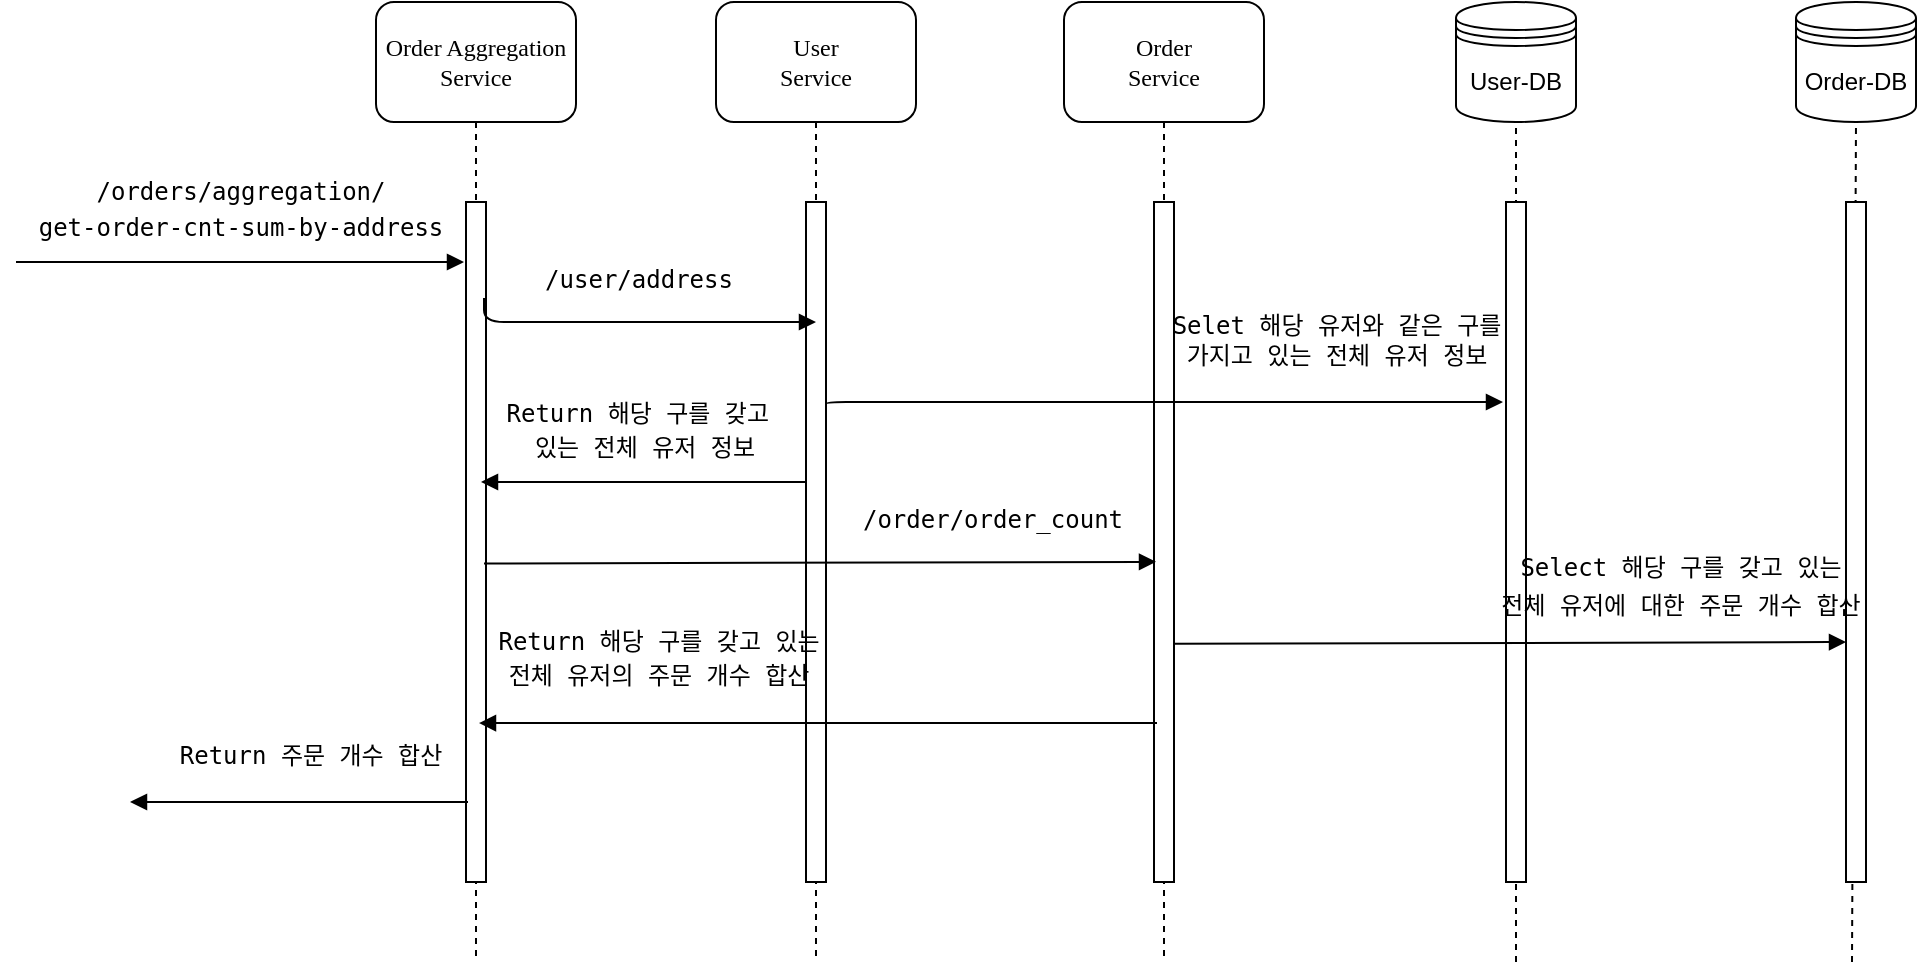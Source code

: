 <mxfile version="22.0.4" type="github">
  <diagram name="Page-1" id="13e1069c-82ec-6db2-03f1-153e76fe0fe0">
    <mxGraphModel dx="2374" dy="675" grid="1" gridSize="10" guides="1" tooltips="1" connect="1" arrows="1" fold="1" page="1" pageScale="1" pageWidth="1100" pageHeight="850" background="none" math="0" shadow="0">
      <root>
        <mxCell id="0" />
        <mxCell id="1" parent="0" />
        <mxCell id="4-Hh0vucxxHI_G5QS-2U-27" value="" style="endArrow=none;dashed=1;html=1;rounded=0;" edge="1" parent="1">
          <mxGeometry width="50" height="50" relative="1" as="geometry">
            <mxPoint x="680" y="560" as="sourcePoint" />
            <mxPoint x="680" y="140" as="targetPoint" />
          </mxGeometry>
        </mxCell>
        <mxCell id="7baba1c4bc27f4b0-8" value="Order Aggregation&lt;br&gt;Service" style="shape=umlLifeline;perimeter=lifelinePerimeter;whiteSpace=wrap;html=1;container=1;collapsible=0;recursiveResize=0;outlineConnect=0;rounded=1;shadow=0;comic=0;labelBackgroundColor=none;strokeWidth=1;fontFamily=Verdana;fontSize=12;align=center;size=60;" parent="1" vertex="1">
          <mxGeometry x="110" y="80" width="100" height="480" as="geometry" />
        </mxCell>
        <mxCell id="7baba1c4bc27f4b0-9" value="" style="html=1;points=[];perimeter=orthogonalPerimeter;rounded=0;shadow=0;comic=0;labelBackgroundColor=none;strokeWidth=1;fontFamily=Verdana;fontSize=12;align=center;" parent="7baba1c4bc27f4b0-8" vertex="1">
          <mxGeometry x="45" y="100" width="10" height="340" as="geometry" />
        </mxCell>
        <mxCell id="4-Hh0vucxxHI_G5QS-2U-37" value="&lt;pre style=&quot;font-family: Menlo, monospace; line-height: 40%;&quot;&gt;&lt;pre style=&quot;border-color: var(--border-color); font-family: Menlo, monospace; line-height: 40%;&quot;&gt;Return 해당 구를 갖고 &lt;/pre&gt;&lt;pre style=&quot;border-color: var(--border-color); font-family: Menlo, monospace; line-height: 40%;&quot;&gt;있는 전체 유저 정보&lt;/pre&gt;&lt;/pre&gt;" style="html=1;verticalAlign=bottom;endArrow=block;labelBackgroundColor=none;fontFamily=Verdana;fontSize=12;edgeStyle=elbowEdgeStyle;elbow=vertical;entryX=1.2;entryY=0.317;entryDx=0;entryDy=0;entryPerimeter=0;align=center;" edge="1" parent="7baba1c4bc27f4b0-8">
          <mxGeometry x="-0.006" relative="1" as="geometry">
            <mxPoint x="215" y="240" as="sourcePoint" />
            <mxPoint x="52.5" y="239.48" as="targetPoint" />
            <Array as="points">
              <mxPoint x="161.5" y="240" />
            </Array>
            <mxPoint as="offset" />
          </mxGeometry>
        </mxCell>
        <mxCell id="4-Hh0vucxxHI_G5QS-2U-1" value="User&lt;br&gt;Service" style="shape=umlLifeline;perimeter=lifelinePerimeter;whiteSpace=wrap;html=1;container=1;collapsible=0;recursiveResize=0;outlineConnect=0;rounded=1;shadow=0;comic=0;labelBackgroundColor=none;strokeWidth=1;fontFamily=Verdana;fontSize=12;align=center;size=60;" vertex="1" parent="1">
          <mxGeometry x="280" y="80" width="100" height="480" as="geometry" />
        </mxCell>
        <mxCell id="4-Hh0vucxxHI_G5QS-2U-2" value="" style="html=1;points=[];perimeter=orthogonalPerimeter;rounded=0;shadow=0;comic=0;labelBackgroundColor=none;strokeWidth=1;fontFamily=Verdana;fontSize=12;align=center;" vertex="1" parent="4-Hh0vucxxHI_G5QS-2U-1">
          <mxGeometry x="45" y="100" width="10" height="340" as="geometry" />
        </mxCell>
        <mxCell id="4-Hh0vucxxHI_G5QS-2U-9" value="Order&lt;br&gt;Service" style="shape=umlLifeline;perimeter=lifelinePerimeter;whiteSpace=wrap;html=1;container=1;collapsible=0;recursiveResize=0;outlineConnect=0;rounded=1;shadow=0;comic=0;labelBackgroundColor=none;strokeWidth=1;fontFamily=Verdana;fontSize=12;align=center;size=60;" vertex="1" parent="1">
          <mxGeometry x="454" y="80" width="100" height="480" as="geometry" />
        </mxCell>
        <mxCell id="4-Hh0vucxxHI_G5QS-2U-10" value="" style="html=1;points=[];perimeter=orthogonalPerimeter;rounded=0;shadow=0;comic=0;labelBackgroundColor=none;strokeWidth=1;fontFamily=Verdana;fontSize=12;align=center;" vertex="1" parent="4-Hh0vucxxHI_G5QS-2U-9">
          <mxGeometry x="45" y="100" width="10" height="340" as="geometry" />
        </mxCell>
        <mxCell id="4-Hh0vucxxHI_G5QS-2U-17" value="&lt;p style=&quot;line-height: 60%;&quot;&gt;&lt;/p&gt;&lt;pre style=&quot;font-size: 9pt; font-family: Menlo, monospace; line-height: 50%;&quot;&gt;&lt;pre style=&quot;border-color: var(--border-color); font-size: 9pt; font-family: Menlo, monospace; line-height: 50%;&quot;&gt;&lt;font style=&quot;border-color: var(--border-color);&quot; face=&quot;Menlo, monospace&quot;&gt;/orders/aggregation/&lt;/font&gt;&lt;/pre&gt;&lt;pre style=&quot;border-color: var(--border-color); font-size: 9pt; font-family: Menlo, monospace; line-height: 50%;&quot;&gt;&lt;font style=&quot;border-color: var(--border-color);&quot; face=&quot;Menlo, monospace&quot;&gt;get-order-cnt-sum-by-address&lt;span style=&quot;color: rgb(195, 206, 227); background-color: rgb(38, 50, 56); border-color: var(--border-color);&quot;&gt;&lt;br style=&quot;border-color: var(--border-color);&quot;&gt;&lt;/span&gt;&lt;/font&gt;&lt;/pre&gt;&lt;/pre&gt;&lt;p&gt;&lt;/p&gt;" style="html=1;verticalAlign=bottom;endArrow=block;labelBackgroundColor=none;fontFamily=Verdana;fontSize=12;edgeStyle=elbowEdgeStyle;elbow=vertical;" edge="1" parent="1">
          <mxGeometry relative="1" as="geometry">
            <mxPoint x="-70" y="210" as="sourcePoint" />
            <mxPoint x="154" y="210" as="targetPoint" />
            <Array as="points">
              <mxPoint x="55" y="210" />
            </Array>
            <mxPoint as="offset" />
          </mxGeometry>
        </mxCell>
        <mxCell id="4-Hh0vucxxHI_G5QS-2U-19" value="&lt;pre style=&quot;font-size: 9pt; font-family: Menlo, monospace;&quot;&gt;&lt;pre style=&quot;border-color: var(--border-color); font-size: 9pt; font-family: Menlo, monospace;&quot;&gt;/user/address&lt;/pre&gt;&lt;/pre&gt;" style="html=1;verticalAlign=bottom;endArrow=block;labelBackgroundColor=none;fontFamily=Verdana;fontSize=12;edgeStyle=elbowEdgeStyle;elbow=vertical;entryX=0.1;entryY=0.069;entryDx=0;entryDy=0;entryPerimeter=0;exitX=0.9;exitY=0.141;exitDx=0;exitDy=0;exitPerimeter=0;" edge="1" parent="1" source="7baba1c4bc27f4b0-9">
          <mxGeometry x="-0.002" relative="1" as="geometry">
            <mxPoint x="170" y="240" as="sourcePoint" />
            <mxPoint x="330" y="240.36" as="targetPoint" />
            <Array as="points">
              <mxPoint x="280" y="240" />
            </Array>
            <mxPoint as="offset" />
          </mxGeometry>
        </mxCell>
        <mxCell id="4-Hh0vucxxHI_G5QS-2U-22" value="&lt;pre style=&quot;font-size: 9pt; font-family: Menlo, monospace;&quot;&gt;&lt;pre style=&quot;border-color: var(--border-color); font-size: 9pt; font-family: Menlo, monospace; line-height: 130%;&quot;&gt;&lt;div style=&quot;&quot;&gt;&lt;span style=&quot;font-size: 9pt; background-color: initial; white-space-collapse: collapse;&quot;&gt;Selet 해당 유저와 같은 구를&lt;/span&gt;&lt;/div&gt;가지고 있는 전체 유저 정보&lt;/pre&gt;&lt;/pre&gt;" style="html=1;verticalAlign=bottom;endArrow=block;labelBackgroundColor=none;fontFamily=Verdana;fontSize=12;edgeStyle=elbowEdgeStyle;elbow=vertical;exitX=0.9;exitY=0.141;exitDx=0;exitDy=0;exitPerimeter=0;align=center;" edge="1" parent="1">
          <mxGeometry x="0.509" relative="1" as="geometry">
            <mxPoint x="335" y="282" as="sourcePoint" />
            <mxPoint x="673.5" y="280" as="targetPoint" />
            <Array as="points">
              <mxPoint x="451" y="280" />
            </Array>
            <mxPoint as="offset" />
          </mxGeometry>
        </mxCell>
        <mxCell id="4-Hh0vucxxHI_G5QS-2U-20" value="&lt;pre style=&quot;font-size: 9pt; font-family: Menlo, monospace;&quot;&gt;&lt;pre style=&quot;border-color: var(--border-color); font-size: 9pt; font-family: Menlo, monospace;&quot;&gt;/order/order_count&lt;/pre&gt;&lt;/pre&gt;" style="html=1;verticalAlign=bottom;endArrow=block;labelBackgroundColor=none;fontFamily=Verdana;fontSize=12;edgeStyle=elbowEdgeStyle;elbow=vertical;align=center;exitX=0.9;exitY=0.411;exitDx=0;exitDy=0;exitPerimeter=0;entryX=0.1;entryY=0.407;entryDx=0;entryDy=0;entryPerimeter=0;" edge="1" parent="1">
          <mxGeometry x="0.507" relative="1" as="geometry">
            <mxPoint x="164" y="360.76" as="sourcePoint" />
            <mxPoint x="500" y="359.0" as="targetPoint" />
            <Array as="points">
              <mxPoint x="270.75" y="359.92" />
            </Array>
            <mxPoint as="offset" />
          </mxGeometry>
        </mxCell>
        <mxCell id="4-Hh0vucxxHI_G5QS-2U-25" value="" style="html=1;points=[];perimeter=orthogonalPerimeter;rounded=0;shadow=0;comic=0;labelBackgroundColor=none;strokeWidth=1;fontFamily=Verdana;fontSize=12;align=center;" vertex="1" parent="1">
          <mxGeometry x="675" y="180" width="10" height="340" as="geometry" />
        </mxCell>
        <mxCell id="4-Hh0vucxxHI_G5QS-2U-28" value="User-DB" style="shape=datastore;whiteSpace=wrap;html=1;" vertex="1" parent="1">
          <mxGeometry x="650" y="80" width="60" height="60" as="geometry" />
        </mxCell>
        <mxCell id="4-Hh0vucxxHI_G5QS-2U-30" value="" style="endArrow=none;dashed=1;html=1;rounded=0;" edge="1" parent="1">
          <mxGeometry width="50" height="50" relative="1" as="geometry">
            <mxPoint x="848" y="560" as="sourcePoint" />
            <mxPoint x="850" y="140" as="targetPoint" />
          </mxGeometry>
        </mxCell>
        <mxCell id="4-Hh0vucxxHI_G5QS-2U-31" value="" style="html=1;points=[];perimeter=orthogonalPerimeter;rounded=0;shadow=0;comic=0;labelBackgroundColor=none;strokeWidth=1;fontFamily=Verdana;fontSize=12;align=center;" vertex="1" parent="1">
          <mxGeometry x="845" y="180" width="10" height="340" as="geometry" />
        </mxCell>
        <mxCell id="4-Hh0vucxxHI_G5QS-2U-32" value="Order-DB" style="shape=datastore;whiteSpace=wrap;html=1;" vertex="1" parent="1">
          <mxGeometry x="820" y="80" width="60" height="60" as="geometry" />
        </mxCell>
        <mxCell id="4-Hh0vucxxHI_G5QS-2U-38" value="&lt;pre style=&quot;font-family: Menlo, monospace; line-height: 120%;&quot;&gt;&lt;pre style=&quot;border-color: var(--border-color); font-family: Menlo, monospace; line-height: 140%;&quot;&gt;Return 해당 구를 갖고 있는&lt;br&gt;전체 유저의 주문 개수 합산&lt;/pre&gt;&lt;/pre&gt;" style="html=1;verticalAlign=bottom;endArrow=block;labelBackgroundColor=none;fontFamily=Verdana;fontSize=12;edgeStyle=elbowEdgeStyle;elbow=vertical;align=center;" edge="1" parent="1">
          <mxGeometry x="0.478" y="-1" relative="1" as="geometry">
            <mxPoint x="500.5" y="440.52" as="sourcePoint" />
            <mxPoint x="161.5" y="440.52" as="targetPoint" />
            <Array as="points">
              <mxPoint x="447" y="440.52" />
            </Array>
            <mxPoint x="1" as="offset" />
          </mxGeometry>
        </mxCell>
        <mxCell id="4-Hh0vucxxHI_G5QS-2U-23" value="&lt;pre style=&quot;font-size: 9pt; font-family: Menlo, monospace; line-height: 60%;&quot;&gt;&lt;pre style=&quot;border-color: var(--border-color); font-size: 9pt; font-family: Menlo, monospace;&quot;&gt;Select 해당 구를 갖고 있는&lt;/pre&gt;&lt;pre style=&quot;border-color: var(--border-color); font-size: 9pt; font-family: Menlo, monospace; line-height: 60%;&quot;&gt;전체 유저에 대한 주문 개수 합산&lt;/pre&gt;&lt;/pre&gt;" style="html=1;verticalAlign=bottom;endArrow=block;labelBackgroundColor=none;fontFamily=Verdana;fontSize=12;edgeStyle=elbowEdgeStyle;elbow=vertical;align=center;exitX=0.9;exitY=0.411;exitDx=0;exitDy=0;exitPerimeter=0;entryX=0.1;entryY=0.407;entryDx=0;entryDy=0;entryPerimeter=0;" edge="1" parent="1">
          <mxGeometry x="0.504" relative="1" as="geometry">
            <mxPoint x="509" y="400.88" as="sourcePoint" />
            <mxPoint x="845" y="399.12" as="targetPoint" />
            <Array as="points">
              <mxPoint x="615.75" y="400.04" />
            </Array>
            <mxPoint as="offset" />
          </mxGeometry>
        </mxCell>
        <mxCell id="4-Hh0vucxxHI_G5QS-2U-39" value="&lt;pre style=&quot;font-family: Menlo, monospace; line-height: 120%;&quot;&gt;&lt;pre style=&quot;border-color: var(--border-color); font-family: Menlo, monospace; line-height: 140%;&quot;&gt;Return 주문 개수 합산&lt;/pre&gt;&lt;/pre&gt;" style="html=1;verticalAlign=bottom;endArrow=block;labelBackgroundColor=none;fontFamily=Verdana;fontSize=12;edgeStyle=elbowEdgeStyle;elbow=vertical;align=center;" edge="1" parent="1">
          <mxGeometry x="-0.065" relative="1" as="geometry">
            <mxPoint x="156" y="480" as="sourcePoint" />
            <mxPoint x="-13" y="480" as="targetPoint" />
            <Array as="points">
              <mxPoint x="-13" y="480" />
            </Array>
            <mxPoint as="offset" />
          </mxGeometry>
        </mxCell>
      </root>
    </mxGraphModel>
  </diagram>
</mxfile>
